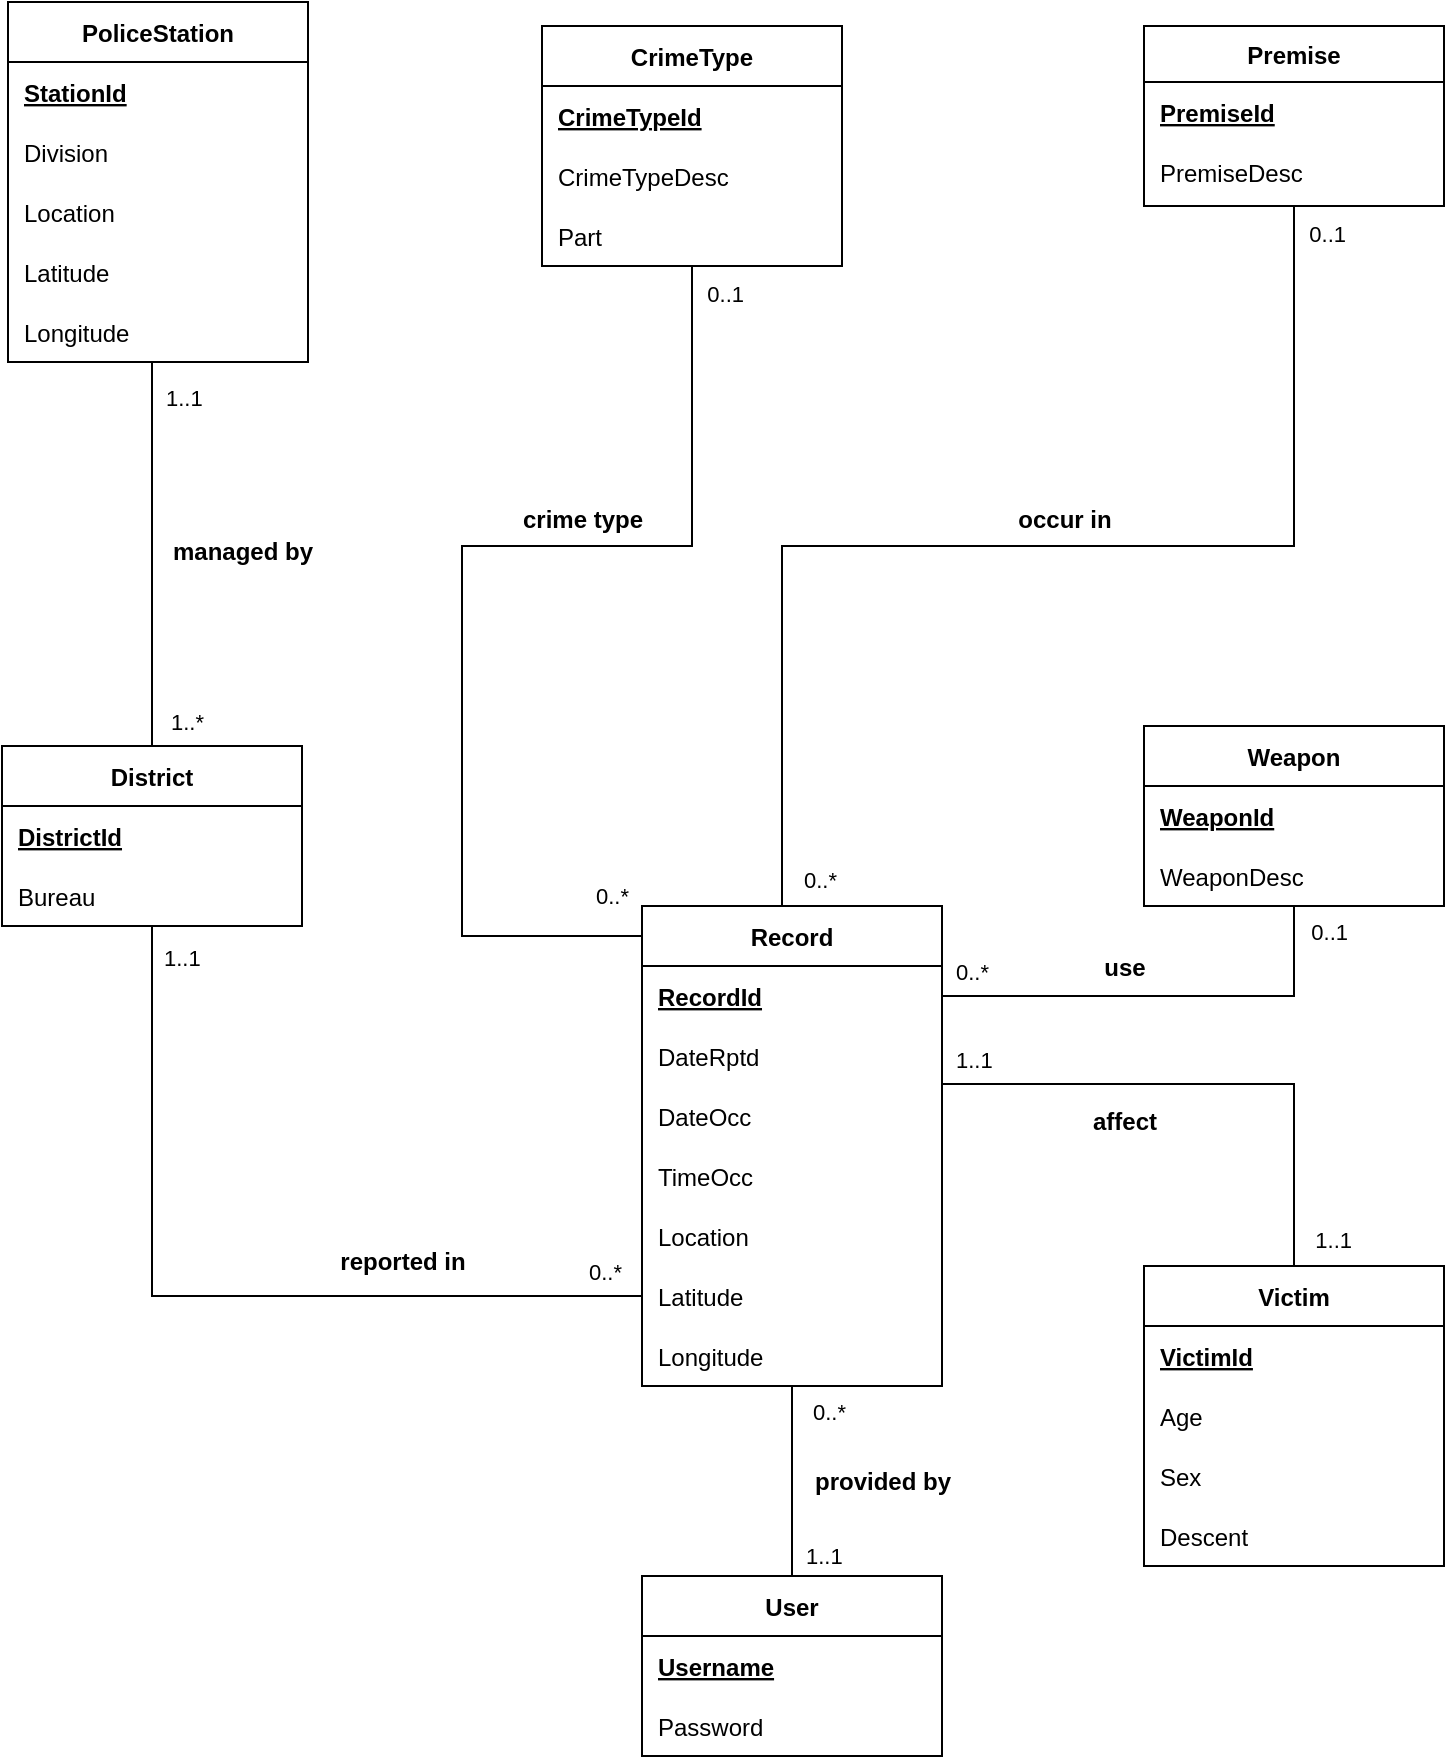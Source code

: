 <mxfile version="22.0.0" type="google">
  <diagram id="R2lEEEUBdFMjLlhIrx00" name="Page-1">
    <mxGraphModel grid="1" page="1" gridSize="10" guides="1" tooltips="1" connect="1" arrows="1" fold="1" pageScale="1" pageWidth="850" pageHeight="1100" math="0" shadow="0" extFonts="Permanent Marker^https://fonts.googleapis.com/css?family=Permanent+Marker">
      <root>
        <mxCell id="0" />
        <mxCell id="1" parent="0" />
        <mxCell id="wOlAUhnXYzGdByud8Wmd-1" value="User" style="shape=table;startSize=30;container=1;collapsible=1;childLayout=tableLayout;fixedRows=1;rowLines=0;fontStyle=1;align=center;resizeLast=1;" vertex="1" parent="1">
          <mxGeometry x="370" y="870" width="150" height="90" as="geometry" />
        </mxCell>
        <mxCell id="T8637z6zszp0V2nRVoMu-17" style="shape=tableRow;horizontal=0;startSize=0;swimlaneHead=0;swimlaneBody=0;fillColor=none;collapsible=0;dropTarget=0;points=[[0,0.5],[1,0.5]];portConstraint=eastwest;top=0;left=0;right=0;bottom=0;" vertex="1" parent="wOlAUhnXYzGdByud8Wmd-1">
          <mxGeometry y="30" width="150" height="30" as="geometry" />
        </mxCell>
        <mxCell id="T8637z6zszp0V2nRVoMu-18" value="Username" style="shape=partialRectangle;connectable=0;fillColor=none;top=0;left=0;bottom=0;right=0;align=left;spacingLeft=6;overflow=hidden;fontStyle=5" vertex="1" parent="T8637z6zszp0V2nRVoMu-17">
          <mxGeometry width="150" height="30" as="geometry">
            <mxRectangle width="150" height="30" as="alternateBounds" />
          </mxGeometry>
        </mxCell>
        <mxCell id="wOlAUhnXYzGdByud8Wmd-5" value="" style="shape=tableRow;horizontal=0;startSize=0;swimlaneHead=0;swimlaneBody=0;fillColor=none;collapsible=0;dropTarget=0;points=[[0,0.5],[1,0.5]];portConstraint=eastwest;top=0;left=0;right=0;bottom=0;" vertex="1" parent="wOlAUhnXYzGdByud8Wmd-1">
          <mxGeometry y="60" width="150" height="30" as="geometry" />
        </mxCell>
        <mxCell id="wOlAUhnXYzGdByud8Wmd-7" value="Password" style="shape=partialRectangle;connectable=0;fillColor=none;top=0;left=0;bottom=0;right=0;align=left;spacingLeft=6;overflow=hidden;" vertex="1" parent="wOlAUhnXYzGdByud8Wmd-5">
          <mxGeometry width="150" height="30" as="geometry">
            <mxRectangle width="150" height="30" as="alternateBounds" />
          </mxGeometry>
        </mxCell>
        <mxCell id="wOlAUhnXYzGdByud8Wmd-14" value="CrimeType" style="shape=table;startSize=30;container=1;collapsible=1;childLayout=tableLayout;fixedRows=1;rowLines=0;fontStyle=1;align=center;resizeLast=1;" vertex="1" parent="1">
          <mxGeometry x="320" y="95" width="150" height="120" as="geometry" />
        </mxCell>
        <mxCell id="T8637z6zszp0V2nRVoMu-5" style="shape=tableRow;horizontal=0;startSize=0;swimlaneHead=0;swimlaneBody=0;fillColor=none;collapsible=0;dropTarget=0;points=[[0,0.5],[1,0.5]];portConstraint=eastwest;top=0;left=0;right=0;bottom=0;" vertex="1" parent="wOlAUhnXYzGdByud8Wmd-14">
          <mxGeometry y="30" width="150" height="30" as="geometry" />
        </mxCell>
        <mxCell id="T8637z6zszp0V2nRVoMu-6" value="CrimeTypeId" style="shape=partialRectangle;connectable=0;fillColor=none;top=0;left=0;bottom=0;right=0;align=left;spacingLeft=6;overflow=hidden;fontStyle=5" vertex="1" parent="T8637z6zszp0V2nRVoMu-5">
          <mxGeometry width="150" height="30" as="geometry">
            <mxRectangle width="150" height="30" as="alternateBounds" />
          </mxGeometry>
        </mxCell>
        <mxCell id="wOlAUhnXYzGdByud8Wmd-18" value="" style="shape=tableRow;horizontal=0;startSize=0;swimlaneHead=0;swimlaneBody=0;fillColor=none;collapsible=0;dropTarget=0;points=[[0,0.5],[1,0.5]];portConstraint=eastwest;top=0;left=0;right=0;bottom=0;" vertex="1" parent="wOlAUhnXYzGdByud8Wmd-14">
          <mxGeometry y="60" width="150" height="30" as="geometry" />
        </mxCell>
        <mxCell id="wOlAUhnXYzGdByud8Wmd-20" value="CrimeTypeDesc" style="shape=partialRectangle;connectable=0;fillColor=none;top=0;left=0;bottom=0;right=0;align=left;spacingLeft=6;overflow=hidden;" vertex="1" parent="wOlAUhnXYzGdByud8Wmd-18">
          <mxGeometry width="150" height="30" as="geometry">
            <mxRectangle width="150" height="30" as="alternateBounds" />
          </mxGeometry>
        </mxCell>
        <mxCell id="wOlAUhnXYzGdByud8Wmd-98" style="shape=tableRow;horizontal=0;startSize=0;swimlaneHead=0;swimlaneBody=0;fillColor=none;collapsible=0;dropTarget=0;points=[[0,0.5],[1,0.5]];portConstraint=eastwest;top=0;left=0;right=0;bottom=0;" vertex="1" parent="wOlAUhnXYzGdByud8Wmd-14">
          <mxGeometry y="90" width="150" height="30" as="geometry" />
        </mxCell>
        <mxCell id="wOlAUhnXYzGdByud8Wmd-100" value="Part" style="shape=partialRectangle;connectable=0;fillColor=none;top=0;left=0;bottom=0;right=0;align=left;spacingLeft=6;overflow=hidden;" vertex="1" parent="wOlAUhnXYzGdByud8Wmd-98">
          <mxGeometry width="150" height="30" as="geometry">
            <mxRectangle width="150" height="30" as="alternateBounds" />
          </mxGeometry>
        </mxCell>
        <mxCell id="wOlAUhnXYzGdByud8Wmd-65" value="PoliceStation" style="shape=table;startSize=30;container=1;collapsible=1;childLayout=tableLayout;fixedRows=1;rowLines=0;fontStyle=1;align=center;resizeLast=1;" vertex="1" parent="1">
          <mxGeometry x="53" y="83" width="150" height="180" as="geometry" />
        </mxCell>
        <mxCell id="T8637z6zszp0V2nRVoMu-3" style="shape=tableRow;horizontal=0;startSize=0;swimlaneHead=0;swimlaneBody=0;fillColor=none;collapsible=0;dropTarget=0;points=[[0,0.5],[1,0.5]];portConstraint=eastwest;top=0;left=0;right=0;bottom=0;" vertex="1" parent="wOlAUhnXYzGdByud8Wmd-65">
          <mxGeometry y="30" width="150" height="30" as="geometry" />
        </mxCell>
        <mxCell id="T8637z6zszp0V2nRVoMu-4" value="StationId" style="shape=partialRectangle;connectable=0;fillColor=none;top=0;left=0;bottom=0;right=0;align=left;spacingLeft=6;overflow=hidden;verticalAlign=middle;fontStyle=5" vertex="1" parent="T8637z6zszp0V2nRVoMu-3">
          <mxGeometry width="150" height="30" as="geometry">
            <mxRectangle width="150" height="30" as="alternateBounds" />
          </mxGeometry>
        </mxCell>
        <mxCell id="wOlAUhnXYzGdByud8Wmd-69" value="" style="shape=tableRow;horizontal=0;startSize=0;swimlaneHead=0;swimlaneBody=0;fillColor=none;collapsible=0;dropTarget=0;points=[[0,0.5],[1,0.5]];portConstraint=eastwest;top=0;left=0;right=0;bottom=0;" vertex="1" parent="wOlAUhnXYzGdByud8Wmd-65">
          <mxGeometry y="60" width="150" height="30" as="geometry" />
        </mxCell>
        <mxCell id="wOlAUhnXYzGdByud8Wmd-71" value="Division" style="shape=partialRectangle;connectable=0;fillColor=none;top=0;left=0;bottom=0;right=0;align=left;spacingLeft=6;overflow=hidden;verticalAlign=middle;" vertex="1" parent="wOlAUhnXYzGdByud8Wmd-69">
          <mxGeometry width="150" height="30" as="geometry">
            <mxRectangle width="150" height="30" as="alternateBounds" />
          </mxGeometry>
        </mxCell>
        <mxCell id="wOlAUhnXYzGdByud8Wmd-116" style="shape=tableRow;horizontal=0;startSize=0;swimlaneHead=0;swimlaneBody=0;fillColor=none;collapsible=0;dropTarget=0;points=[[0,0.5],[1,0.5]];portConstraint=eastwest;top=0;left=0;right=0;bottom=0;" vertex="1" parent="wOlAUhnXYzGdByud8Wmd-65">
          <mxGeometry y="90" width="150" height="30" as="geometry" />
        </mxCell>
        <mxCell id="wOlAUhnXYzGdByud8Wmd-118" value="Location" style="shape=partialRectangle;connectable=0;fillColor=none;top=0;left=0;bottom=0;right=0;align=left;spacingLeft=6;overflow=hidden;" vertex="1" parent="wOlAUhnXYzGdByud8Wmd-116">
          <mxGeometry width="150" height="30" as="geometry">
            <mxRectangle width="150" height="30" as="alternateBounds" />
          </mxGeometry>
        </mxCell>
        <mxCell id="anhHfBrMtF6LiXp_QoXt-3" style="shape=tableRow;horizontal=0;startSize=0;swimlaneHead=0;swimlaneBody=0;fillColor=none;collapsible=0;dropTarget=0;points=[[0,0.5],[1,0.5]];portConstraint=eastwest;top=0;left=0;right=0;bottom=0;" vertex="1" parent="wOlAUhnXYzGdByud8Wmd-65">
          <mxGeometry y="120" width="150" height="30" as="geometry" />
        </mxCell>
        <mxCell id="anhHfBrMtF6LiXp_QoXt-5" value="Latitude" style="shape=partialRectangle;connectable=0;fillColor=none;top=0;left=0;bottom=0;right=0;align=left;spacingLeft=6;overflow=hidden;" vertex="1" parent="anhHfBrMtF6LiXp_QoXt-3">
          <mxGeometry width="150" height="30" as="geometry">
            <mxRectangle width="150" height="30" as="alternateBounds" />
          </mxGeometry>
        </mxCell>
        <mxCell id="anhHfBrMtF6LiXp_QoXt-6" style="shape=tableRow;horizontal=0;startSize=0;swimlaneHead=0;swimlaneBody=0;fillColor=none;collapsible=0;dropTarget=0;points=[[0,0.5],[1,0.5]];portConstraint=eastwest;top=0;left=0;right=0;bottom=0;" vertex="1" parent="wOlAUhnXYzGdByud8Wmd-65">
          <mxGeometry y="150" width="150" height="30" as="geometry" />
        </mxCell>
        <mxCell id="anhHfBrMtF6LiXp_QoXt-8" value="Longitude" style="shape=partialRectangle;connectable=0;fillColor=none;top=0;left=0;bottom=0;right=0;align=left;spacingLeft=6;overflow=hidden;" vertex="1" parent="anhHfBrMtF6LiXp_QoXt-6">
          <mxGeometry width="150" height="30" as="geometry">
            <mxRectangle width="150" height="30" as="alternateBounds" />
          </mxGeometry>
        </mxCell>
        <mxCell id="wOlAUhnXYzGdByud8Wmd-83" value="Weapon" style="shape=table;startSize=30;container=1;collapsible=1;childLayout=tableLayout;fixedRows=1;rowLines=0;fontStyle=1;align=center;resizeLast=1;" vertex="1" parent="1">
          <mxGeometry x="621" y="445" width="150" height="90" as="geometry" />
        </mxCell>
        <mxCell id="T8637z6zszp0V2nRVoMu-13" style="shape=tableRow;horizontal=0;startSize=0;swimlaneHead=0;swimlaneBody=0;fillColor=none;collapsible=0;dropTarget=0;points=[[0,0.5],[1,0.5]];portConstraint=eastwest;top=0;left=0;right=0;bottom=0;" vertex="1" parent="wOlAUhnXYzGdByud8Wmd-83">
          <mxGeometry y="30" width="150" height="30" as="geometry" />
        </mxCell>
        <mxCell id="T8637z6zszp0V2nRVoMu-14" value="WeaponId" style="shape=partialRectangle;connectable=0;fillColor=none;top=0;left=0;bottom=0;right=0;align=left;spacingLeft=6;overflow=hidden;fontStyle=5" vertex="1" parent="T8637z6zszp0V2nRVoMu-13">
          <mxGeometry width="150" height="30" as="geometry">
            <mxRectangle width="150" height="30" as="alternateBounds" />
          </mxGeometry>
        </mxCell>
        <mxCell id="wOlAUhnXYzGdByud8Wmd-87" value="" style="shape=tableRow;horizontal=0;startSize=0;swimlaneHead=0;swimlaneBody=0;fillColor=none;collapsible=0;dropTarget=0;points=[[0,0.5],[1,0.5]];portConstraint=eastwest;top=0;left=0;right=0;bottom=0;" vertex="1" parent="wOlAUhnXYzGdByud8Wmd-83">
          <mxGeometry y="60" width="150" height="30" as="geometry" />
        </mxCell>
        <mxCell id="wOlAUhnXYzGdByud8Wmd-89" value="WeaponDesc" style="shape=partialRectangle;connectable=0;fillColor=none;top=0;left=0;bottom=0;right=0;align=left;spacingLeft=6;overflow=hidden;" vertex="1" parent="wOlAUhnXYzGdByud8Wmd-87">
          <mxGeometry width="150" height="30" as="geometry">
            <mxRectangle width="150" height="30" as="alternateBounds" />
          </mxGeometry>
        </mxCell>
        <mxCell id="wOlAUhnXYzGdByud8Wmd-103" value="District" style="shape=table;startSize=30;container=1;collapsible=1;childLayout=tableLayout;fixedRows=1;rowLines=0;fontStyle=1;align=center;resizeLast=1;" vertex="1" parent="1">
          <mxGeometry x="50" y="455" width="150" height="90" as="geometry" />
        </mxCell>
        <mxCell id="T8637z6zszp0V2nRVoMu-9" style="shape=tableRow;horizontal=0;startSize=0;swimlaneHead=0;swimlaneBody=0;fillColor=none;collapsible=0;dropTarget=0;points=[[0,0.5],[1,0.5]];portConstraint=eastwest;top=0;left=0;right=0;bottom=0;" vertex="1" parent="wOlAUhnXYzGdByud8Wmd-103">
          <mxGeometry y="30" width="150" height="30" as="geometry" />
        </mxCell>
        <mxCell id="T8637z6zszp0V2nRVoMu-10" value="DistrictId" style="shape=partialRectangle;connectable=0;fillColor=none;top=0;left=0;bottom=0;right=0;align=left;spacingLeft=6;overflow=hidden;fontStyle=5" vertex="1" parent="T8637z6zszp0V2nRVoMu-9">
          <mxGeometry width="150" height="30" as="geometry">
            <mxRectangle width="150" height="30" as="alternateBounds" />
          </mxGeometry>
        </mxCell>
        <mxCell id="wOlAUhnXYzGdByud8Wmd-110" value="" style="shape=tableRow;horizontal=0;startSize=0;swimlaneHead=0;swimlaneBody=0;fillColor=none;collapsible=0;dropTarget=0;points=[[0,0.5],[1,0.5]];portConstraint=eastwest;top=0;left=0;right=0;bottom=0;" vertex="1" parent="wOlAUhnXYzGdByud8Wmd-103">
          <mxGeometry y="60" width="150" height="30" as="geometry" />
        </mxCell>
        <mxCell id="wOlAUhnXYzGdByud8Wmd-112" value="Bureau" style="shape=partialRectangle;connectable=0;fillColor=none;top=0;left=0;bottom=0;right=0;align=left;spacingLeft=6;overflow=hidden;" vertex="1" parent="wOlAUhnXYzGdByud8Wmd-110">
          <mxGeometry width="150" height="30" as="geometry">
            <mxRectangle width="150" height="30" as="alternateBounds" />
          </mxGeometry>
        </mxCell>
        <mxCell id="basBqJcQYh8-oAaQXVHO-19" value="Premise" style="shape=table;startSize=28;container=1;collapsible=1;childLayout=tableLayout;fixedRows=1;rowLines=0;fontStyle=1;align=center;resizeLast=1;" vertex="1" parent="1">
          <mxGeometry x="621" y="95" width="150" height="90" as="geometry" />
        </mxCell>
        <mxCell id="T8637z6zszp0V2nRVoMu-7" style="shape=tableRow;horizontal=0;startSize=0;swimlaneHead=0;swimlaneBody=0;fillColor=none;collapsible=0;dropTarget=0;points=[[0,0.5],[1,0.5]];portConstraint=eastwest;top=0;left=0;right=0;bottom=0;fontStyle=0" vertex="1" parent="basBqJcQYh8-oAaQXVHO-19">
          <mxGeometry y="28" width="150" height="30" as="geometry" />
        </mxCell>
        <mxCell id="T8637z6zszp0V2nRVoMu-8" value="PremiseId" style="shape=partialRectangle;connectable=0;fillColor=none;top=0;left=0;bottom=0;right=0;align=left;spacingLeft=6;overflow=hidden;fontStyle=5" vertex="1" parent="T8637z6zszp0V2nRVoMu-7">
          <mxGeometry width="150" height="30" as="geometry">
            <mxRectangle width="150" height="30" as="alternateBounds" />
          </mxGeometry>
        </mxCell>
        <mxCell id="basBqJcQYh8-oAaQXVHO-23" value="" style="shape=tableRow;horizontal=0;startSize=0;swimlaneHead=0;swimlaneBody=0;fillColor=none;collapsible=0;dropTarget=0;points=[[0,0.5],[1,0.5]];portConstraint=eastwest;top=0;left=0;right=0;bottom=0;" vertex="1" parent="basBqJcQYh8-oAaQXVHO-19">
          <mxGeometry y="58" width="150" height="30" as="geometry" />
        </mxCell>
        <mxCell id="basBqJcQYh8-oAaQXVHO-25" value="PremiseDesc" style="shape=partialRectangle;connectable=0;fillColor=none;top=0;left=0;bottom=0;right=0;align=left;spacingLeft=6;overflow=hidden;" vertex="1" parent="basBqJcQYh8-oAaQXVHO-23">
          <mxGeometry width="150" height="30" as="geometry">
            <mxRectangle width="150" height="30" as="alternateBounds" />
          </mxGeometry>
        </mxCell>
        <mxCell id="yv_-ww3aKOgj9KcJzgFZ-1" value="Record" style="shape=table;startSize=30;container=1;collapsible=1;childLayout=tableLayout;fixedRows=1;rowLines=0;fontStyle=1;align=center;resizeLast=1;" vertex="1" parent="1">
          <mxGeometry x="370" y="535" width="150" height="240" as="geometry" />
        </mxCell>
        <mxCell id="T8637z6zszp0V2nRVoMu-11" style="shape=tableRow;horizontal=0;startSize=0;swimlaneHead=0;swimlaneBody=0;fillColor=none;collapsible=0;dropTarget=0;points=[[0,0.5],[1,0.5]];portConstraint=eastwest;top=0;left=0;right=0;bottom=0;" vertex="1" parent="yv_-ww3aKOgj9KcJzgFZ-1">
          <mxGeometry y="30" width="150" height="30" as="geometry" />
        </mxCell>
        <mxCell id="T8637z6zszp0V2nRVoMu-12" value="RecordId" style="shape=partialRectangle;connectable=0;fillColor=none;top=0;left=0;bottom=0;right=0;align=left;spacingLeft=6;overflow=hidden;fontStyle=5" vertex="1" parent="T8637z6zszp0V2nRVoMu-11">
          <mxGeometry width="150" height="30" as="geometry">
            <mxRectangle width="150" height="30" as="alternateBounds" />
          </mxGeometry>
        </mxCell>
        <mxCell id="yv_-ww3aKOgj9KcJzgFZ-5" value="" style="shape=tableRow;horizontal=0;startSize=0;swimlaneHead=0;swimlaneBody=0;fillColor=none;collapsible=0;dropTarget=0;points=[[0,0.5],[1,0.5]];portConstraint=eastwest;top=0;left=0;right=0;bottom=0;" vertex="1" parent="yv_-ww3aKOgj9KcJzgFZ-1">
          <mxGeometry y="60" width="150" height="30" as="geometry" />
        </mxCell>
        <mxCell id="yv_-ww3aKOgj9KcJzgFZ-7" value="DateRptd" style="shape=partialRectangle;connectable=0;fillColor=none;top=0;left=0;bottom=0;right=0;align=left;spacingLeft=6;overflow=hidden;" vertex="1" parent="yv_-ww3aKOgj9KcJzgFZ-5">
          <mxGeometry width="150" height="30" as="geometry">
            <mxRectangle width="150" height="30" as="alternateBounds" />
          </mxGeometry>
        </mxCell>
        <mxCell id="yv_-ww3aKOgj9KcJzgFZ-8" value="" style="shape=tableRow;horizontal=0;startSize=0;swimlaneHead=0;swimlaneBody=0;fillColor=none;collapsible=0;dropTarget=0;points=[[0,0.5],[1,0.5]];portConstraint=eastwest;top=0;left=0;right=0;bottom=0;" vertex="1" parent="yv_-ww3aKOgj9KcJzgFZ-1">
          <mxGeometry y="90" width="150" height="30" as="geometry" />
        </mxCell>
        <mxCell id="yv_-ww3aKOgj9KcJzgFZ-10" value="DateOcc" style="shape=partialRectangle;connectable=0;fillColor=none;top=0;left=0;bottom=0;right=0;align=left;spacingLeft=6;overflow=hidden;" vertex="1" parent="yv_-ww3aKOgj9KcJzgFZ-8">
          <mxGeometry width="150" height="30" as="geometry">
            <mxRectangle width="150" height="30" as="alternateBounds" />
          </mxGeometry>
        </mxCell>
        <mxCell id="yv_-ww3aKOgj9KcJzgFZ-11" value="" style="shape=tableRow;horizontal=0;startSize=0;swimlaneHead=0;swimlaneBody=0;fillColor=none;collapsible=0;dropTarget=0;points=[[0,0.5],[1,0.5]];portConstraint=eastwest;top=0;left=0;right=0;bottom=0;" vertex="1" parent="yv_-ww3aKOgj9KcJzgFZ-1">
          <mxGeometry y="120" width="150" height="30" as="geometry" />
        </mxCell>
        <mxCell id="yv_-ww3aKOgj9KcJzgFZ-13" value="TimeOcc" style="shape=partialRectangle;connectable=0;fillColor=none;top=0;left=0;bottom=0;right=0;align=left;spacingLeft=6;overflow=hidden;" vertex="1" parent="yv_-ww3aKOgj9KcJzgFZ-11">
          <mxGeometry width="150" height="30" as="geometry">
            <mxRectangle width="150" height="30" as="alternateBounds" />
          </mxGeometry>
        </mxCell>
        <mxCell id="yv_-ww3aKOgj9KcJzgFZ-20" style="shape=tableRow;horizontal=0;startSize=0;swimlaneHead=0;swimlaneBody=0;fillColor=none;collapsible=0;dropTarget=0;points=[[0,0.5],[1,0.5]];portConstraint=eastwest;top=0;left=0;right=0;bottom=0;" vertex="1" parent="yv_-ww3aKOgj9KcJzgFZ-1">
          <mxGeometry y="150" width="150" height="30" as="geometry" />
        </mxCell>
        <mxCell id="yv_-ww3aKOgj9KcJzgFZ-22" value="Location" style="shape=partialRectangle;connectable=0;fillColor=none;top=0;left=0;bottom=0;right=0;align=left;spacingLeft=6;overflow=hidden;" vertex="1" parent="yv_-ww3aKOgj9KcJzgFZ-20">
          <mxGeometry width="150" height="30" as="geometry">
            <mxRectangle width="150" height="30" as="alternateBounds" />
          </mxGeometry>
        </mxCell>
        <mxCell id="yv_-ww3aKOgj9KcJzgFZ-17" style="shape=tableRow;horizontal=0;startSize=0;swimlaneHead=0;swimlaneBody=0;fillColor=none;collapsible=0;dropTarget=0;points=[[0,0.5],[1,0.5]];portConstraint=eastwest;top=0;left=0;right=0;bottom=0;" vertex="1" parent="yv_-ww3aKOgj9KcJzgFZ-1">
          <mxGeometry y="180" width="150" height="30" as="geometry" />
        </mxCell>
        <mxCell id="yv_-ww3aKOgj9KcJzgFZ-19" value="Latitude" style="shape=partialRectangle;connectable=0;fillColor=none;top=0;left=0;bottom=0;right=0;align=left;spacingLeft=6;overflow=hidden;" vertex="1" parent="yv_-ww3aKOgj9KcJzgFZ-17">
          <mxGeometry width="150" height="30" as="geometry">
            <mxRectangle width="150" height="30" as="alternateBounds" />
          </mxGeometry>
        </mxCell>
        <mxCell id="yv_-ww3aKOgj9KcJzgFZ-14" style="shape=tableRow;horizontal=0;startSize=0;swimlaneHead=0;swimlaneBody=0;fillColor=none;collapsible=0;dropTarget=0;points=[[0,0.5],[1,0.5]];portConstraint=eastwest;top=0;left=0;right=0;bottom=0;" vertex="1" parent="yv_-ww3aKOgj9KcJzgFZ-1">
          <mxGeometry y="210" width="150" height="30" as="geometry" />
        </mxCell>
        <mxCell id="yv_-ww3aKOgj9KcJzgFZ-16" value="Longitude" style="shape=partialRectangle;connectable=0;fillColor=none;top=0;left=0;bottom=0;right=0;align=left;spacingLeft=6;overflow=hidden;" vertex="1" parent="yv_-ww3aKOgj9KcJzgFZ-14">
          <mxGeometry width="150" height="30" as="geometry">
            <mxRectangle width="150" height="30" as="alternateBounds" />
          </mxGeometry>
        </mxCell>
        <mxCell id="T8637z6zszp0V2nRVoMu-23" value="" style="endArrow=none;html=1;edgeStyle=orthogonalEdgeStyle;rounded=0;exitX=0.48;exitY=1;exitDx=0;exitDy=0;exitPerimeter=0;entryX=0.5;entryY=0;entryDx=0;entryDy=0;" edge="1" parent="1" source="anhHfBrMtF6LiXp_QoXt-6" target="wOlAUhnXYzGdByud8Wmd-103">
          <mxGeometry relative="1" as="geometry">
            <mxPoint x="120" y="275" as="sourcePoint" />
            <mxPoint x="230" y="395" as="targetPoint" />
          </mxGeometry>
        </mxCell>
        <mxCell id="T8637z6zszp0V2nRVoMu-24" value="1..1" style="edgeLabel;resizable=0;html=1;align=left;verticalAlign=bottom;" connectable="0" vertex="1" parent="T8637z6zszp0V2nRVoMu-23">
          <mxGeometry x="-1" relative="1" as="geometry">
            <mxPoint x="5" y="26" as="offset" />
          </mxGeometry>
        </mxCell>
        <mxCell id="T8637z6zszp0V2nRVoMu-25" value="1..*" style="edgeLabel;resizable=0;html=1;align=right;verticalAlign=bottom;" connectable="0" vertex="1" parent="T8637z6zszp0V2nRVoMu-23">
          <mxGeometry x="1" relative="1" as="geometry">
            <mxPoint x="26" y="-4" as="offset" />
          </mxGeometry>
        </mxCell>
        <mxCell id="T8637z6zszp0V2nRVoMu-26" value="managed by" style="text;align=center;fontStyle=1;verticalAlign=middle;spacingLeft=3;spacingRight=3;strokeColor=none;rotatable=0;points=[[0,0.5],[1,0.5]];portConstraint=eastwest;html=1;" vertex="1" parent="1">
          <mxGeometry x="130" y="345" width="80" height="26" as="geometry" />
        </mxCell>
        <mxCell id="T8637z6zszp0V2nRVoMu-27" value="" style="endArrow=none;html=1;edgeStyle=orthogonalEdgeStyle;rounded=0;exitX=0.5;exitY=1;exitDx=0;exitDy=0;exitPerimeter=0;entryX=0;entryY=0.5;entryDx=0;entryDy=0;" edge="1" parent="1" source="wOlAUhnXYzGdByud8Wmd-110" target="yv_-ww3aKOgj9KcJzgFZ-17">
          <mxGeometry relative="1" as="geometry">
            <mxPoint x="127.5" y="595" as="sourcePoint" />
            <mxPoint x="127.5" y="787" as="targetPoint" />
          </mxGeometry>
        </mxCell>
        <mxCell id="T8637z6zszp0V2nRVoMu-28" value="1..1" style="edgeLabel;resizable=0;html=1;align=left;verticalAlign=bottom;" connectable="0" vertex="1" parent="T8637z6zszp0V2nRVoMu-27">
          <mxGeometry x="-1" relative="1" as="geometry">
            <mxPoint x="4" y="24" as="offset" />
          </mxGeometry>
        </mxCell>
        <mxCell id="T8637z6zszp0V2nRVoMu-29" value="0..*" style="edgeLabel;resizable=0;html=1;align=right;verticalAlign=bottom;" connectable="0" vertex="1" parent="T8637z6zszp0V2nRVoMu-27">
          <mxGeometry x="1" relative="1" as="geometry">
            <mxPoint x="-10" y="-4" as="offset" />
          </mxGeometry>
        </mxCell>
        <mxCell id="T8637z6zszp0V2nRVoMu-30" value="reported in" style="text;align=center;fontStyle=1;verticalAlign=middle;spacingLeft=3;spacingRight=3;strokeColor=none;rotatable=0;points=[[0,0.5],[1,0.5]];portConstraint=eastwest;html=1;" vertex="1" parent="1">
          <mxGeometry x="210" y="700" width="80" height="26" as="geometry" />
        </mxCell>
        <mxCell id="T8637z6zszp0V2nRVoMu-31" value="" style="endArrow=none;html=1;edgeStyle=orthogonalEdgeStyle;rounded=0;entryX=0.5;entryY=1;entryDx=0;entryDy=0;entryPerimeter=0;exitX=0.5;exitY=0;exitDx=0;exitDy=0;" edge="1" parent="1" source="wOlAUhnXYzGdByud8Wmd-1" target="yv_-ww3aKOgj9KcJzgFZ-14">
          <mxGeometry relative="1" as="geometry">
            <mxPoint x="160" y="840" as="sourcePoint" />
            <mxPoint x="410" y="800" as="targetPoint" />
            <Array as="points" />
          </mxGeometry>
        </mxCell>
        <mxCell id="T8637z6zszp0V2nRVoMu-32" value="1..1" style="edgeLabel;resizable=0;html=1;align=left;verticalAlign=bottom;" connectable="0" vertex="1" parent="T8637z6zszp0V2nRVoMu-31">
          <mxGeometry x="-1" relative="1" as="geometry">
            <mxPoint x="5" y="-2" as="offset" />
          </mxGeometry>
        </mxCell>
        <mxCell id="T8637z6zszp0V2nRVoMu-33" value="0..*" style="edgeLabel;resizable=0;html=1;align=right;verticalAlign=bottom;" connectable="0" vertex="1" parent="T8637z6zszp0V2nRVoMu-31">
          <mxGeometry x="1" relative="1" as="geometry">
            <mxPoint x="27" y="21" as="offset" />
          </mxGeometry>
        </mxCell>
        <mxCell id="T8637z6zszp0V2nRVoMu-34" value="provided by" style="text;align=center;fontStyle=1;verticalAlign=middle;spacingLeft=3;spacingRight=3;strokeColor=none;rotatable=0;points=[[0,0.5],[1,0.5]];portConstraint=eastwest;html=1;" vertex="1" parent="1">
          <mxGeometry x="450" y="810" width="80" height="26" as="geometry" />
        </mxCell>
        <mxCell id="T8637z6zszp0V2nRVoMu-40" value="" style="endArrow=none;html=1;edgeStyle=orthogonalEdgeStyle;rounded=0;exitX=1;exitY=0.5;exitDx=0;exitDy=0;entryX=0.5;entryY=1;entryDx=0;entryDy=0;entryPerimeter=0;" edge="1" parent="1" source="T8637z6zszp0V2nRVoMu-11" target="wOlAUhnXYzGdByud8Wmd-87">
          <mxGeometry relative="1" as="geometry">
            <mxPoint x="540" y="455" as="sourcePoint" />
            <mxPoint x="696" y="538" as="targetPoint" />
            <Array as="points">
              <mxPoint x="696" y="580" />
            </Array>
          </mxGeometry>
        </mxCell>
        <mxCell id="T8637z6zszp0V2nRVoMu-41" value="0..*" style="edgeLabel;resizable=0;html=1;align=left;verticalAlign=bottom;" connectable="0" vertex="1" parent="T8637z6zszp0V2nRVoMu-40">
          <mxGeometry x="-1" relative="1" as="geometry">
            <mxPoint x="5" y="-4" as="offset" />
          </mxGeometry>
        </mxCell>
        <mxCell id="T8637z6zszp0V2nRVoMu-42" value="0..1" style="edgeLabel;resizable=0;html=1;align=right;verticalAlign=bottom;" connectable="0" vertex="1" parent="T8637z6zszp0V2nRVoMu-40">
          <mxGeometry x="1" relative="1" as="geometry">
            <mxPoint x="27" y="21" as="offset" />
          </mxGeometry>
        </mxCell>
        <mxCell id="T8637z6zszp0V2nRVoMu-43" value="" style="endArrow=none;html=1;edgeStyle=orthogonalEdgeStyle;rounded=0;exitX=0.5;exitY=0;exitDx=0;exitDy=0;entryX=0.5;entryY=1;entryDx=0;entryDy=0;" edge="1" parent="1" source="yv_-ww3aKOgj9KcJzgFZ-1" target="basBqJcQYh8-oAaQXVHO-19">
          <mxGeometry relative="1" as="geometry">
            <mxPoint x="490" y="371" as="sourcePoint" />
            <mxPoint x="671" y="556" as="targetPoint" />
            <Array as="points">
              <mxPoint x="440" y="355" />
              <mxPoint x="696" y="355" />
            </Array>
          </mxGeometry>
        </mxCell>
        <mxCell id="T8637z6zszp0V2nRVoMu-44" value="0..*" style="edgeLabel;resizable=0;html=1;align=left;verticalAlign=bottom;" connectable="0" vertex="1" parent="T8637z6zszp0V2nRVoMu-43">
          <mxGeometry x="-1" relative="1" as="geometry">
            <mxPoint x="4" y="-5" as="offset" />
          </mxGeometry>
        </mxCell>
        <mxCell id="T8637z6zszp0V2nRVoMu-45" value="0..1" style="edgeLabel;resizable=0;html=1;align=right;verticalAlign=bottom;" connectable="0" vertex="1" parent="T8637z6zszp0V2nRVoMu-43">
          <mxGeometry x="1" relative="1" as="geometry">
            <mxPoint x="26" y="22" as="offset" />
          </mxGeometry>
        </mxCell>
        <mxCell id="T8637z6zszp0V2nRVoMu-46" value="use" style="text;align=center;fontStyle=1;verticalAlign=middle;spacingLeft=3;spacingRight=3;strokeColor=none;rotatable=0;points=[[0,0.5],[1,0.5]];portConstraint=eastwest;html=1;" vertex="1" parent="1">
          <mxGeometry x="571" y="553" width="80" height="26" as="geometry" />
        </mxCell>
        <mxCell id="T8637z6zszp0V2nRVoMu-47" value="occur in" style="text;align=center;fontStyle=1;verticalAlign=middle;spacingLeft=3;spacingRight=3;strokeColor=none;rotatable=0;points=[[0,0.5],[1,0.5]];portConstraint=eastwest;html=1;" vertex="1" parent="1">
          <mxGeometry x="541" y="329" width="80" height="26" as="geometry" />
        </mxCell>
        <mxCell id="T8637z6zszp0V2nRVoMu-52" value="" style="endArrow=none;html=1;edgeStyle=orthogonalEdgeStyle;rounded=0;entryX=0.5;entryY=1;entryDx=0;entryDy=0;entryPerimeter=0;exitX=0;exitY=0.052;exitDx=0;exitDy=0;exitPerimeter=0;" edge="1" parent="1" source="yv_-ww3aKOgj9KcJzgFZ-1" target="wOlAUhnXYzGdByud8Wmd-98">
          <mxGeometry relative="1" as="geometry">
            <mxPoint x="280" y="630" as="sourcePoint" />
            <mxPoint x="330" y="275" as="targetPoint" />
            <Array as="points">
              <mxPoint x="370" y="550" />
              <mxPoint x="280" y="550" />
              <mxPoint x="280" y="355" />
              <mxPoint x="395" y="355" />
            </Array>
          </mxGeometry>
        </mxCell>
        <mxCell id="T8637z6zszp0V2nRVoMu-53" value="0..*" style="edgeLabel;resizable=0;html=1;align=left;verticalAlign=bottom;" connectable="0" vertex="1" parent="T8637z6zszp0V2nRVoMu-52">
          <mxGeometry x="-1" relative="1" as="geometry">
            <mxPoint x="-25" y="-9" as="offset" />
          </mxGeometry>
        </mxCell>
        <mxCell id="T8637z6zszp0V2nRVoMu-54" value="0..1" style="edgeLabel;resizable=0;html=1;align=right;verticalAlign=bottom;" connectable="0" vertex="1" parent="T8637z6zszp0V2nRVoMu-52">
          <mxGeometry x="1" relative="1" as="geometry">
            <mxPoint x="26" y="22" as="offset" />
          </mxGeometry>
        </mxCell>
        <mxCell id="T8637z6zszp0V2nRVoMu-55" value="crime type" style="text;align=center;fontStyle=1;verticalAlign=middle;spacingLeft=3;spacingRight=3;strokeColor=none;rotatable=0;points=[[0,0.5],[1,0.5]];portConstraint=eastwest;html=1;" vertex="1" parent="1">
          <mxGeometry x="300" y="329" width="80" height="26" as="geometry" />
        </mxCell>
        <mxCell id="n1FVQXHWe5sQYGBVXQj9-1" value="Victim" style="shape=table;startSize=30;container=1;collapsible=1;childLayout=tableLayout;fixedRows=1;rowLines=0;fontStyle=1;align=center;resizeLast=1;" vertex="1" parent="1">
          <mxGeometry x="621" y="715" width="150" height="150" as="geometry" />
        </mxCell>
        <mxCell id="n1FVQXHWe5sQYGBVXQj9-2" style="shape=tableRow;horizontal=0;startSize=0;swimlaneHead=0;swimlaneBody=0;fillColor=none;collapsible=0;dropTarget=0;points=[[0,0.5],[1,0.5]];portConstraint=eastwest;top=0;left=0;right=0;bottom=0;" vertex="1" parent="n1FVQXHWe5sQYGBVXQj9-1">
          <mxGeometry y="30" width="150" height="30" as="geometry" />
        </mxCell>
        <mxCell id="n1FVQXHWe5sQYGBVXQj9-3" value="VictimId" style="shape=partialRectangle;connectable=0;fillColor=none;top=0;left=0;bottom=0;right=0;align=left;spacingLeft=6;overflow=hidden;fontStyle=5" vertex="1" parent="n1FVQXHWe5sQYGBVXQj9-2">
          <mxGeometry width="150" height="30" as="geometry">
            <mxRectangle width="150" height="30" as="alternateBounds" />
          </mxGeometry>
        </mxCell>
        <mxCell id="n1FVQXHWe5sQYGBVXQj9-4" value="" style="shape=tableRow;horizontal=0;startSize=0;swimlaneHead=0;swimlaneBody=0;fillColor=none;collapsible=0;dropTarget=0;points=[[0,0.5],[1,0.5]];portConstraint=eastwest;top=0;left=0;right=0;bottom=0;" vertex="1" parent="n1FVQXHWe5sQYGBVXQj9-1">
          <mxGeometry y="60" width="150" height="30" as="geometry" />
        </mxCell>
        <mxCell id="n1FVQXHWe5sQYGBVXQj9-5" value="Age" style="shape=partialRectangle;connectable=0;fillColor=none;top=0;left=0;bottom=0;right=0;align=left;spacingLeft=6;overflow=hidden;" vertex="1" parent="n1FVQXHWe5sQYGBVXQj9-4">
          <mxGeometry width="150" height="30" as="geometry">
            <mxRectangle width="150" height="30" as="alternateBounds" />
          </mxGeometry>
        </mxCell>
        <mxCell id="n1FVQXHWe5sQYGBVXQj9-8" style="shape=tableRow;horizontal=0;startSize=0;swimlaneHead=0;swimlaneBody=0;fillColor=none;collapsible=0;dropTarget=0;points=[[0,0.5],[1,0.5]];portConstraint=eastwest;top=0;left=0;right=0;bottom=0;" vertex="1" parent="n1FVQXHWe5sQYGBVXQj9-1">
          <mxGeometry y="90" width="150" height="30" as="geometry" />
        </mxCell>
        <mxCell id="n1FVQXHWe5sQYGBVXQj9-9" value="Sex" style="shape=partialRectangle;connectable=0;fillColor=none;top=0;left=0;bottom=0;right=0;align=left;spacingLeft=6;overflow=hidden;" vertex="1" parent="n1FVQXHWe5sQYGBVXQj9-8">
          <mxGeometry width="150" height="30" as="geometry">
            <mxRectangle width="150" height="30" as="alternateBounds" />
          </mxGeometry>
        </mxCell>
        <mxCell id="n1FVQXHWe5sQYGBVXQj9-6" style="shape=tableRow;horizontal=0;startSize=0;swimlaneHead=0;swimlaneBody=0;fillColor=none;collapsible=0;dropTarget=0;points=[[0,0.5],[1,0.5]];portConstraint=eastwest;top=0;left=0;right=0;bottom=0;" vertex="1" parent="n1FVQXHWe5sQYGBVXQj9-1">
          <mxGeometry y="120" width="150" height="30" as="geometry" />
        </mxCell>
        <mxCell id="n1FVQXHWe5sQYGBVXQj9-7" value="Descent" style="shape=partialRectangle;connectable=0;fillColor=none;top=0;left=0;bottom=0;right=0;align=left;spacingLeft=6;overflow=hidden;" vertex="1" parent="n1FVQXHWe5sQYGBVXQj9-6">
          <mxGeometry width="150" height="30" as="geometry">
            <mxRectangle width="150" height="30" as="alternateBounds" />
          </mxGeometry>
        </mxCell>
        <mxCell id="n1FVQXHWe5sQYGBVXQj9-10" value="" style="endArrow=none;html=1;edgeStyle=orthogonalEdgeStyle;rounded=0;exitX=1;exitY=0.5;exitDx=0;exitDy=0;entryX=0.5;entryY=0;entryDx=0;entryDy=0;" edge="1" parent="1" source="yv_-ww3aKOgj9KcJzgFZ-8" target="n1FVQXHWe5sQYGBVXQj9-1">
          <mxGeometry relative="1" as="geometry">
            <mxPoint x="523" y="624" as="sourcePoint" />
            <mxPoint x="699" y="579" as="targetPoint" />
            <Array as="points">
              <mxPoint x="520" y="624" />
              <mxPoint x="696" y="624" />
            </Array>
          </mxGeometry>
        </mxCell>
        <mxCell id="n1FVQXHWe5sQYGBVXQj9-11" value="1..1" style="edgeLabel;resizable=0;html=1;align=left;verticalAlign=bottom;" connectable="0" vertex="1" parent="n1FVQXHWe5sQYGBVXQj9-10">
          <mxGeometry x="-1" relative="1" as="geometry">
            <mxPoint x="5" y="-20" as="offset" />
          </mxGeometry>
        </mxCell>
        <mxCell id="n1FVQXHWe5sQYGBVXQj9-12" value="1..1" style="edgeLabel;resizable=0;html=1;align=right;verticalAlign=bottom;" connectable="0" vertex="1" parent="n1FVQXHWe5sQYGBVXQj9-10">
          <mxGeometry x="1" relative="1" as="geometry">
            <mxPoint x="29" y="-5" as="offset" />
          </mxGeometry>
        </mxCell>
        <mxCell id="n1FVQXHWe5sQYGBVXQj9-13" value="affect" style="text;align=center;fontStyle=1;verticalAlign=middle;spacingLeft=3;spacingRight=3;strokeColor=none;rotatable=0;points=[[0,0.5],[1,0.5]];portConstraint=eastwest;html=1;" vertex="1" parent="1">
          <mxGeometry x="571" y="630" width="80" height="26" as="geometry" />
        </mxCell>
      </root>
    </mxGraphModel>
  </diagram>
</mxfile>
